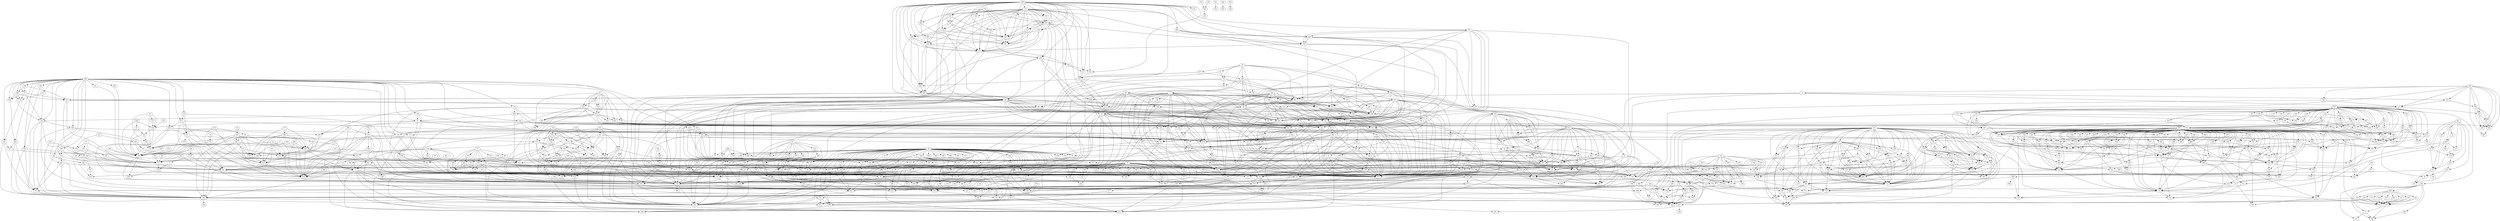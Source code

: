 digraph D {
"0" -> {"304"};
"1" -> {"531", "318", "535", "33", "688", "690", "241", "280", "56", "538", "622", "698", "548", "549", "415", "49"};
"2" -> {"216"};
"3" -> {"254", "316", "11", "652"};
"4" -> {"188", "296", "398"};
"5" -> {"53", "616", "638", "654", "459", "102", "540"};
"6" -> {"42", "491", "557"};
"8" -> {"121", "182"};
"9" -> {"266", "638"};
"10" -> {"695"};
"11" -> {"733"};
"12" -> {"716", "364"};
"13" -> {"210", "664", "740"};
"14" -> {"207", "596", "294", "383", "474", "266", "109", "267", "607", "180", "656", "313", "402", "115", "316", "536", "74", "322", "124", "539", "128", "581", "366", "198", "741", "731", "146", "90", "148", "249", "377"};
"15" -> {"295", "76"};
"16" -> {"353", "742"};
"17" -> {"161"};
"18" -> {"20"};
"19" -> {"719"};
"20" -> {"265"};
"21" -> {"312", "96", "470", "548", "414"};
"22" -> {"232"};
"23" -> {"533"};
"24" -> {"477", "123"};
"25" -> {"743", "211"};
"26" -> {"743", "76"};
"27" -> {"53", "145", "102"};
"28" -> {"94", "53", "638", "382", "595", "556", "380", "161", "9", "425", "693", "514", "648", "102", "473", "650", "388", "476", "477", "265", "563", "522", "352", "17", "18", "173", "20", "444", "354", "396", "484", "705", "485", "272", "659", "613", "315", "27", "235", "708", "570", "714", "35", "458", "459", "673", "544", "679", "333", "631", "680", "373", "550", "464", "290"};
"29" -> {"638", "145", "232"};
"30" -> {"444", "514"};
"31" -> {"364", "706"};
"32" -> {"403", "654", "144"};
"33" -> {"548", "557", "99"};
"34" -> {"188", "296", "721", "634"};
"35" -> {"708", "113", "356"};
"36" -> {"261"};
"37" -> {"403", "654", "311"};
"39" -> {"83", "392", "168", "711", "727", "257", "96", "66", "566"};
"40" -> {"311"};
"41" -> {"46", "444", "721", "697", "400"};
"42" -> {"616"};
"43" -> {"162", "496", "364"};
"44" -> {"542", "603", "144", "217"};
"45" -> {"542", "323", "470", "557", "655"};
"46" -> {"743", "188", "400"};
"47" -> {"254", "11"};
"48" -> {"573"};
"49" -> {"548"};
"50" -> {"60"};
"53" -> {"378", "161", "540"};
"54" -> {"221"};
"55" -> {"420", "413", "475"};
"56" -> {"690"};
"57" -> {"368", "394", "525", "587", "193", "472", "578", "233", "516"};
"58" -> {"412", "548"};
"59" -> {"470", "557", "130"};
"61" -> {"451", "445", "666", "408", "278", "577", "308", "129", "78", "723"};
"62" -> {"116", "374", "123"};
"64" -> {"42", "638"};
"65" -> {"117", "565", "268", "364"};
"66" -> {"96", "239", "566", "92"};
"67" -> {"682", "638", "102"};
"69" -> {"403", "64", "654"};
"70" -> {"630", "384"};
"71" -> {"73", "744"};
"72" -> {"222", "709", "42", "594", "557", "496"};
"74" -> {"366"};
"75" -> {"678", "361", "387", "707"};
"76" -> {"745", "746", "218"};
"77" -> {"531", "142", "54", "646"};
"78" -> {"476", "316", "308"};
"79" -> {"175", "132"};
"80" -> {"95", "743", "118"};
"81" -> {"266", "323", "130"};
"82" -> {"145", "735"};
"83" -> {"711", "354"};
"85" -> {"725"};
"86" -> {"535", "239", "557", "428"};
"87" -> {"591", "569"};
"88" -> {"747"};
"89" -> {"403", "224", "186", "444", "397", "311"};
"90" -> {"656"};
"91" -> {"453", "311"};
"92" -> {"244", "557", "690"};
"93" -> {"597"};
"94" -> {"7"};
"95" -> {"60", "748", "749", "50"};
"96" -> {"562", "490", "239", "163", "621", "92"};
"97" -> {"573", "335", "307"};
"98" -> {"105", "420", "675", "554", "55", "416"};
"99" -> {"134", "643", "444"};
"100" -> {"707"};
"103" -> {"506"};
"104" -> {"507", "682", "266", "481", "145", "123"};
"105" -> {"254", "733", "11"};
"107" -> {"155", "555", "297"};
"110" -> {"31", "268", "12"};
"111" -> {"59", "212", "551", "269", "557"};
"112" -> {"52"};
"113" -> {"616"};
"114" -> {"202", "720"};
"115" -> {"596"};
"116" -> {"481", "240", "123"};
"118" -> {"372"};
"120" -> {"750"};
"122" -> {"654", "707"};
"124" -> {"751"};
"125" -> {"654"};
"126" -> {"748"};
"127" -> {"255", "448"};
"128" -> {"198"};
"129" -> {"78", "488"};
"130" -> {"471", "557"};
"131" -> {"156", "533", "637", "187", "573", "455", "689", "97", "430", "598", "517", "389", "199", "219", "629", "245", "564", "370", "552", "335", "307", "23", "309", "48"};
"132" -> {"220"};
"133" -> {"633"};
"134" -> {"561"};
"135" -> {"107", "555", "631", "371", "297", "651"};
"136" -> {"748"};
"138" -> {"506"};
"139" -> {"616"};
"140" -> {"607", "353", "742"};
"141" -> {"215", "70"};
"142" -> {"350", "30", "548", "444", "561"};
"143" -> {"386"};
"144" -> {"311"};
"145" -> {"616"};
"146" -> {"596"};
"147" -> {"708", "266", "53", "616", "470", "239", "735", "551", "92"};
"149" -> {"10", "695", "327"};
"150" -> {"714", "721", "697"};
"151" -> {"422", "752"};
"152" -> {"117"};
"153" -> {"614", "557", "611"};
"154" -> {"353", "742"};
"155" -> {"26", "15", "720", "724"};
"156" -> {"219", "564", "307", "430"};
"157" -> {"700", "712"};
"159" -> {"753", "534", "720", "754", "755"};
"161" -> {"137"};
"162" -> {"227", "364"};
"163" -> {"72", "235", "557", "515", "338", "622"};
"164" -> {"530"};
"165" -> {"562", "557", "428"};
"166" -> {"323", "470", "654"};
"167" -> {"597"};
"168" -> {"601", "635", "86", "213", "96", "444", "250"};
"169" -> {"311", "707"};
"170" -> {"604", "239", "557", "655", "92", "58"};
"171" -> {"254", "11"};
"172" -> {"188", "144"};
"173" -> {"550"};
"174" -> {"365", "235", "715", "687", "145", "459", "125", "540"};
"175" -> {"2"};
"176" -> {"254", "183", "465", "206", "452", "511", "665", "644", "409", "127", "391", "105", "197", "171", "247", "47", "526", "568", "448"};
"177" -> {"403", "462", "397"};
"178" -> {"364"};
"180" -> {"596"};
"181" -> {"477", "743", "123"};
"183" -> {"255", "733", "665", "127"};
"184" -> {"470", "239", "557"};
"185" -> {"470", "557"};
"186" -> {"403", "444", "375", "311"};
"187" -> {"27", "184", "53", "616", "638", "212", "470", "239", "163", "690", "428", "102", "621", "540", "562", "352", "147", "551", "92"};
"188" -> {"694", "400"};
"189" -> {"141", "79", "487"};
"192" -> {"26", "84", "574", "612"};
"193" -> {"235", "459"};
"194" -> {"172", "691", "398", "697"};
"195" -> {"557", "338"};
"196" -> {"254", "331", "11", "460"};
"197" -> {"183", "337"};
"198" -> {"402"};
"199" -> {"573", "323", "550", "621"};
"200" -> {"323", "689", "428"};
"201" -> {"305", "292", "746", "692"};
"202" -> {"26", "720"};
"203" -> {"557", "428"};
"204" -> {"30", "444", "541"};
"206" -> {"316", "3", "47", "11"};
"207" -> {"596"};
"208" -> {"403", "654", "707"};
"209" -> {"156", "637", "689", "97", "430", "598", "517", "389", "219", "564", "307", "23", "309", "399", "533", "187", "573", "119", "360", "455", "131", "199", "200", "629", "245", "370", "335", "552", "376", "48"};
"210" -> {"534", "756", "757"};
"211" -> {"758", "546", "38", "495"};
"212" -> {"266", "470", "551", "145", "557", "92"};
"213" -> {"111", "557"};
"214" -> {"105", "363", "475"};
"216" -> {"76"};
"217" -> {"542"};
"218" -> {"758", "742"};
"219" -> {"564", "187", "598"};
"220" -> {"216"};
"221" -> {"30", "444", "541"};
"222" -> {"42"};
"223" -> {"635", "562", "86", "293", "163", "428", "203", "165"};
"224" -> {"5"};
"225" -> {"605", "65", "608"};
"227" -> {"364"};
"228" -> {"422"};
"229" -> {"109", "474"};
"230" -> {"106", "475"};
"231" -> {"254", "465", "206", "511", "55", "214", "644", "645", "98", "652", "391", "602", "105", "171", "176", "526", "568", "448", "183", "452", "665", "494", "409", "127", "196", "197", "675", "413", "247", "47", "504"};
"232" -> {"283"};
"233" -> {"708", "53", "638", "193", "179", "102"};
"234" -> {"64", "461"};
"236" -> {"521", "5", "463", "654", "550", "145", "540", "672"};
"237" -> {"142", "54"};
"239" -> {"557", "92", "58"};
"240" -> {"682", "235", "123", "181"};
"241" -> {"548"};
"242" -> {"481", "123"};
"243" -> {"660", "201", "20", "252"};
"244" -> {"470", "557", "690"};
"245" -> {"349", "86", "187", "380", "698"};
"246" -> {"757"};
"247" -> {"254", "171", "331", "11"};
"248" -> {"707"};
"249" -> {"377"};
"250" -> {"562", "212", "111", "470", "163", "557", "428", "130"};
"251" -> {"116", "523", "24"};
"252" -> {"82", "543", "660", "616", "653", "201", "406", "735", "483"};
"253" -> {"654", "89", "125", "311"};
"254" -> {"183", "11"};
"255" -> {"106"};
"256" -> {"489", "632"};
"257" -> {"94", "168", "473"};
"258" -> {"64"};
"259" -> {"403", "654", "386"};
"260" -> {"759"};
"262" -> {"513", "459"};
"263" -> {"188", "398"};
"264" -> {"222", "42", "470", "557", "611"};
"265" -> {"458"};
"267" -> {"294"};
"268" -> {"178", "364", "590"};
"269" -> {"59", "212", "557"};
"270" -> {"26", "546"};
"271" -> {"419", "243", "543", "660", "628", "653", "406", "483", "252"};
"272" -> {"161"};
"273" -> {"654"};
"274" -> {"410", "434", "1", "223", "702", "647", "505"};
"275" -> {"760", "761", "429"};
"276" -> {"571"};
"277" -> {"680"};
"278" -> {"595", "656"};
"279" -> {"205", "512"};
"280" -> {"477", "318", "679"};
"281" -> {"30", "258", "444"};
"282" -> {"64", "234"};
"284" -> {"26", "432", "270"};
"285" -> {"429"};
"286" -> {"235", "30"};
"287" -> {"682", "102", "123"};
"288" -> {"470", "557"};
"289" -> {"697"};
"290" -> {"354"};
"291" -> {"235", "548", "557", "99", "355"};
"293" -> {"557", "428"};
"294" -> {"751"};
"295" -> {"758", "745"};
"296" -> {"108", "743", "46", "398", "694", "400"};
"297" -> {"685", "289"};
"298" -> {"616"};
"299" -> {"13", "305", "63", "292", "201"};
"300" -> {"429", "706"};
"301" -> {"762"};
"302" -> {"548", "505"};
"303" -> {"305", "201"};
"304" -> {"600"};
"305" -> {"351", "755"};
"306" -> {"148"};
"307" -> {"573"};
"308" -> {"476", "275", "450"};
"309" -> {"638", "187", "381", "102", "621", "92"};
"310" -> {"46", "188", "34", "721", "634"};
"311" -> {"638", "600"};
"312" -> {"641", "610"};
"313" -> {"751"};
"314" -> {"225", "743", "152"};
"316" -> {"266", "229"};
"317" -> {"95", "118"};
"318" -> {"302"};
"319" -> {"477", "378", "42", "743", "285", "557", "450"};
"320" -> {"63", "336"};
"321" -> {"546"};
"323" -> {"477", "557"};
"324" -> {"242", "116", "715", "523", "287", "374", "567", "620", "123"};
"327" -> {"95"};
"328" -> {"82", "443"};
"329" -> {"332", "691", "398", "697"};
"330" -> {"479"};
"331" -> {"254", "11"};
"332" -> {"188", "386"};
"333" -> {"102"};
"334" -> {"707"};
"335" -> {"199", "637", "470", "360", "145", "307", "621", "92"};
"336" -> {"26"};
"337" -> {"733"};
"338" -> {"477", "378", "42", "743", "557"};
"339" -> {"477", "318", "557"};
"340" -> {"733", "475"};
"341" -> {"442", "703", "557"};
"342" -> {"763", "745", "761", "764", "71"};
"343" -> {"43", "31", "499", "110", "268", "178", "12"};
"344" -> {"24"};
"345" -> {"143", "386"};
"348" -> {"722"};
"349" -> {"552", "23"};
"350" -> {"444", "144", "655"};
"351" -> {"85", "755"};
"352" -> {"708"};
"353" -> {"8", "182"};
"354" -> {"550"};
"355" -> {"477", "319", "557", "459"};
"356" -> {"708", "53"};
"357" -> {"52", "732", "112"};
"358" -> {"755"};
"359" -> {"699", "498", "8", "121", "353", "182"};
"360" -> {"540"};
"361" -> {"429", "100"};
"362" -> {"584"};
"365" -> {"5"};
"367" -> {"311"};
"368" -> {"193"};
"369" -> {"305", "632"};
"370" -> {"335"};
"371" -> {"291", "557", "296", "651", "697"};
"372" -> {"95", "503"};
"373" -> {"708", "94", "556", "631", "356"};
"374" -> {"116", "481", "240", "123"};
"375" -> {"224", "654", "397", "125"};
"376" -> {"185", "531", "562", "199", "535", "239", "557", "689", "428"};
"377" -> {"607"};
"378" -> {"616"};
"379" -> {"155", "752", "747"};
"380" -> {"638", "102", "473"};
"381" -> {"638", "490", "102"};
"382" -> {"595", "429"};
"383" -> {"322"};
"384" -> {"26", "612"};
"385" -> {"677", "261"};
"386" -> {"707"};
"387" -> {"285", "737", "707"};
"389" -> {"573", "430"};
"390" -> {"312", "87", "641", "414", "21", "704", "610", "497", "624", "591", "569"};
"391" -> {"511", "255", "127"};
"392" -> {"96"};
"393" -> {"597"};
"394" -> {"638", "145", "193", "179", "540"};
"395" -> {"563", "729", "707"};
"396" -> {"161"};
"397" -> {"125"};
"398" -> {"188", "46", "721"};
"399" -> {"307", "430"};
"401" -> {"657"};
"403" -> {"224", "521", "5", "654", "672"};
"404" -> {"405"};
"406" -> {"616"};
"407" -> {"748", "765", "126"};
"408" -> {"638", "90"};
"409" -> {"254", "331", "568"};
"410" -> {"4", "493", "188", "34", "296", "691", "721", "263", "41", "697", "669", "46", "398", "150", "310", "634"};
"411" -> {"345", "678"};
"412" -> {"286"};
"413" -> {"214", "475"};
"414" -> {"312", "704"};
"415" -> {"548", "277"};
"416" -> {"11", "340", "475"};
"418" -> {"597", "613"};
"419" -> {"252"};
"420" -> {"230", "475"};
"421" -> {"353", "742"};
"422" -> {"218"};
"424" -> {"582", "201"};
"425" -> {"94", "145", "580"};
"426" -> {"743", "313", "529"};
"427" -> {"468", "160"};
"428" -> {"163", "557", "92"};
"429" -> {"283"};
"430" -> {"629", "187", "573", "309"};
"431" -> {"597"};
"432" -> {"422"};
"433" -> {"82", "443"};
"434" -> {"412", "58"};
"435" -> {"260", "597"};
"436" -> {"431", "623"};
"437" -> {"468", "160"};
"438" -> {"542", "91", "311"};
"439" -> {"584", "188"};
"440" -> {"158", "268"};
"442" -> {"585", "557", "195"};
"443" -> {"26"};
"444" -> {"346", "102"};
"445" -> {"366", "316", "148", "102"};
"446" -> {"351", "572", "63", "211", "487"};
"447" -> {"607", "353", "742"};
"448" -> {"106"};
"449" -> {"466", "692"};
"450" -> {"275", "268", "429", "364"};
"451" -> {"476", "229", "78"};
"452" -> {"105"};
"453" -> {"603", "311"};
"454" -> {"760", "117"};
"455" -> {"564", "573", "307"};
"457" -> {"358", "305", "226", "740"};
"460" -> {"316", "11", "519"};
"461" -> {"30", "64", "444"};
"462" -> {"224", "545", "397", "125"};
"464" -> {"222", "378", "42", "616", "139", "145", "657", "298", "401"};
"465" -> {"11"};
"466" -> {"379", "734"};
"467" -> {"763"};
"468" -> {"26", "295", "720", "76", "218"};
"469" -> {"106"};
"470" -> {"532", "557"};
"471" -> {"82", "266", "705"};
"472" -> {"145", "193", "179"};
"473" -> {"94"};
"475" -> {"255", "363", "11"};
"476" -> {"595", "429"};
"478" -> {"64", "145"};
"479" -> {"761", "744"};
"480" -> {"26", "155", "295", "766"};
"481" -> {"682", "262", "123"};
"482" -> {"760", "429"};
"483" -> {"358", "683", "351", "201", "735", "457", "433"};
"484" -> {"765", "670"};
"486" -> {"531", "142", "54", "646"};
"487" -> {"546", "38", "76"};
"488" -> {"308", "429", "656", "78"};
"490" -> {"412", "535", "470", "239", "557", "56", "92"};
"491" -> {"235", "548", "557", "99", "338"};
"492" -> {"318", "491", "442", "33", "557", "339"};
"493" -> {"444", "721", "697", "400"};
"494" -> {"602", "675", "413", "55", "214", "645", "98", "504"};
"495" -> {"546"};
"496" -> {"364"};
"498" -> {"182"};
"499" -> {"760", "364"};
"500" -> {"81", "683", "82", "213", "111", "471", "250", "560", "328", "433"};
"501" -> {"80", "317", "118", "372", "149", "503", "50"};
"502" -> {"379", "752", "246"};
"503" -> {"60", "50"};
"504" -> {"183", "363", "214", "230", "475"};
"505" -> {"735", "99"};
"506" -> {"101"};
"507" -> {"682", "123"};
"508" -> {"468"};
"509" -> {"153", "54", "558", "646", "164", "264", "166", "221", "439", "604", "350", "170", "172", "486", "234", "614", "530", "237", "40", "281", "282", "77", "194", "461", "329", "45", "142", "332", "736", "681", "204"};
"510" -> {"354", "386"};
"511" -> {"106", "448"};
"512" -> {"745", "76"};
"513" -> {"235"};
"515" -> {"548", "492", "557"};
"516" -> {"94", "472"};
"517" -> {"156", "564", "598"};
"518" -> {"137"};
"519" -> {"254", "11"};
"520" -> {"707"};
"521" -> {"5", "638", "102"};
"522" -> {"161"};
"523" -> {"242", "715", "287", "567", "24"};
"524" -> {"242", "104", "344", "116", "62", "67", "287", "567", "620"};
"525" -> {"145", "193", "179", "540"};
"526" -> {"254", "255", "171", "644", "11"};
"527" -> {"692"};
"528" -> {"619", "311", "707"};
"529" -> {"588", "300", "450"};
"530" -> {"30", "444", "248"};
"531" -> {"535", "556", "548", "381"};
"532" -> {"412", "548", "557"};
"533" -> {"562", "629", "323", "621"};
"534" -> {"85"};
"535" -> {"680", "548"};
"537" -> {"417", "342", "466", "256", "210", "292", "424", "692", "299", "348", "303", "13", "305", "226", "479", "527", "71", "357", "449", "358", "73", "359", "717", "618", "190", "457", "722", "626", "582", "369", "330", "246", "201", "734", "88", "502", "632", "589"};
"538" -> {"548", "721", "697"};
"539" -> {"748"};
"540" -> {"266", "161"};
"541" -> {"311"};
"542" -> {"453", "311"};
"544" -> {"161"};
"545" -> {"403", "5", "397"};
"546" -> {"120", "738"};
"547" -> {"678", "444"};
"548" -> {"412"};
"549" -> {"638", "35", "296", "538", "669"};
"550" -> {"638", "631"};
"551" -> {"470", "557"};
"552" -> {"533"};
"553" -> {"311"};
"554" -> {"416"};
"555" -> {"493", "669", "697"};
"558" -> {"531", "77", "486"};
"559" -> {"477"};
"560" -> {"81", "323", "111", "92"};
"561" -> {"680", "514"};
"562" -> {"163", "557", "428", "92"};
"563" -> {"638", "333"};
"564" -> {"307"};
"565" -> {"760", "761"};
"566" -> {"562", "82", "638", "490", "212", "96", "163", "551"};
"567" -> {"680", "513"};
"568" -> {"254", "11", "460"};
"570" -> {"631", "102"};
"571" -> {"440", "268", "746"};
"573" -> {"349", "638", "245"};
"574" -> {"76"};
"575" -> {"64"};
"576" -> {"137", "266"};
"577" -> {"708", "316", "666", "148", "356", "540"};
"578" -> {"394", "193"};
"579" -> {"155", "76"};
"580" -> {"260", "261"};
"582" -> {"449"};
"583" -> {"654"};
"584" -> {"64"};
"585" -> {"378", "491", "557"};
"586" -> {"26"};
"587" -> {"525", "354"};
"588" -> {"716", "429"};
"589" -> {"13", "201"};
"590" -> {"716", "178"};
"591" -> {"497"};
"592" -> {"238"};
"593" -> {"654", "174", "125"};
"594" -> {"42", "6", "442", "557", "195"};
"595" -> {"161"};
"597" -> {"198", "145", "102"};
"598" -> {"187", "629", "573", "430", "309"};
"599" -> {"353", "742"};
"601" -> {"392", "266", "622"};
"602" -> {"183", "363", "214", "340", "475"};
"603" -> {"144"};
"604" -> {"45", "557"};
"605" -> {"117", "716"};
"606" -> {"513", "123"};
"607" -> {"326", "581"};
"608" -> {"117", "706"};
"609" -> {"205", "2", "636", "468", "379", "211", "215", "642", "295", "384", "216", "218", "220", "15", "480", "228", "658", "114", "487", "25", "26", "661", "572", "320", "321", "120", "574", "663", "664", "38", "495", "579", "325", "668", "132", "141", "586", "336", "151", "508", "155", "422", "160", "159", "512", "427", "347", "437", "432", "63", "351", "443", "446", "270", "175", "612", "70", "534", "189", "192", "279", "720", "625", "76", "724", "79", "725", "284", "728", "84", "85", "546", "630", "202", "738"};
"610" -> {"631", "591"};
"611" -> {"64", "470", "575", "557"};
"612" -> {"220", "2"};
"614" -> {"264", "64", "470", "557", "611"};
"617" -> {"542"};
"618" -> {"767", "449", "626"};
"619" -> {"0", "638"};
"620" -> {"556", "67", "513", "567", "102"};
"621" -> {"323"};
"622" -> {"548", "33", "99"};
"623" -> {"431"};
"624" -> {"312", "631"};
"626" -> {"746", "692"};
"627" -> {"353", "742"};
"628" -> {"243", "419"};
"629" -> {"309"};
"630" -> {"215", "76"};
"631" -> {"102"};
"633" -> {"403", "224", "186", "444", "397", "311"};
"634" -> {"638", "188", "102"};
"635" -> {"163", "557"};
"636" -> {"468"};
"637" -> {"564", "573", "307", "430"};
"638" -> {"631", "68", "102"};
"639" -> {"584", "354"};
"641" -> {"87", "591", "569"};
"642" -> {"586", "189", "192"};
"643" -> {"134"};
"644" -> {"11"};
"645" -> {"602", "413", "363", "340"};
"646" -> {"204"};
"647" -> {"184", "185", "490", "212", "323", "470", "381", "239", "621", "730", "551", "147", "288", "92"};
"649" -> {"580"};
"650" -> {"616"};
"651" -> {"319", "557", "459"};
"652" -> {"254", "136", "11", "519"};
"653" -> {"201"};
"654" -> {"638"};
"655" -> {"311"};
"656" -> {"366", "607", "229", "148"};
"657" -> {"145", "429"};
"658" -> {"422", "321", "720"};
"660" -> {"82", "406"};
"662" -> {"353", "742"};
"663" -> {"422", "752", "742"};
"665" -> {"469", "448"};
"666" -> {"316", "656"};
"668" -> {"155", "15"};
"669" -> {"46", "444", "721", "697", "400"};
"670" -> {"765"};
"671" -> {"224", "444", "125"};
"672" -> {"521", "444"};
"673" -> {"235", "102"};
"674" -> {"225", "743", "126"};
"675" -> {"254", "602", "733", "230", "11", "504", "340", "416"};
"677" -> {"261"};
"678" -> {"707"};
"680" -> {"235", "459"};
"681" -> {"311"};
"682" -> {"606", "123"};
"683" -> {"328"};
"684" -> {"418", "167", "380", "93"};
"685" -> {"555"};
"686" -> {"768", "759", "746"};
"687" -> {"540"};
"688" -> {"548"};
"689" -> {"185", "199", "535", "323", "239"};
"690" -> {"318"};
"691" -> {"188", "20", "398", "310", "669", "697"};
"692" -> {"379", "734", "664"};
"695" -> {"80", "317", "95", "769", "743", "118"};
"696" -> {"686", "261"};
"697" -> {"46", "99", "559", "400"};
"698" -> {"548"};
"699" -> {"627", "154", "421", "713", "140", "16", "662", "447", "599"};
"700" -> {"64"};
"701" -> {"174"};
"702" -> {"135", "685", "319", "107", "291", "555", "371", "297", "355", "289", "651"};
"703" -> {"225", "743", "557", "338", "313"};
"704" -> {"87", "641", "591", "569"};
"707" -> {"304", "638"};
"708" -> {"235", "53", "113", "145", "540"};
"709" -> {"341", "225", "42", "557", "195"};
"710" -> {"615", "225", "605", "454", "117", "565", "65", "407", "276", "608", "126", "152"};
"711" -> {"601", "708", "266", "213", "96"};
"712" -> {"64"};
"713" -> {"607", "353", "742"};
"714" -> {"235", "550"};
"715" -> {"507", "682", "104", "344", "236"};
"716" -> {"364", "706"};
"717" -> {"692", "755"};
"718" -> {"418", "167", "564", "245", "573", "370", "335", "307", "93"};
"719" -> {"144", "354"};
"720" -> {"546", "745"};
"721" -> {"188", "400"};
"722" -> {"379", "752", "246", "664"};
"723" -> {"316", "656", "78"};
"724" -> {"295", "747"};
"725" -> {"384"};
"726" -> {"94", "638", "597"};
"727" -> {"184", "53", "638", "212", "96", "381", "147", "551", "102", "621"};
"728" -> {"26", "753", "720", "754", "755"};
"729" -> {"64"};
"730" -> {"323", "631", "470"};
"731" -> {"596"};
"732" -> {"112"};
"733" -> {"469"};
"735" -> {"30", "99"};
"736" -> {"45", "142", "470", "557"};
"737" -> {"285"};
"738" -> {"770", "218"};

}